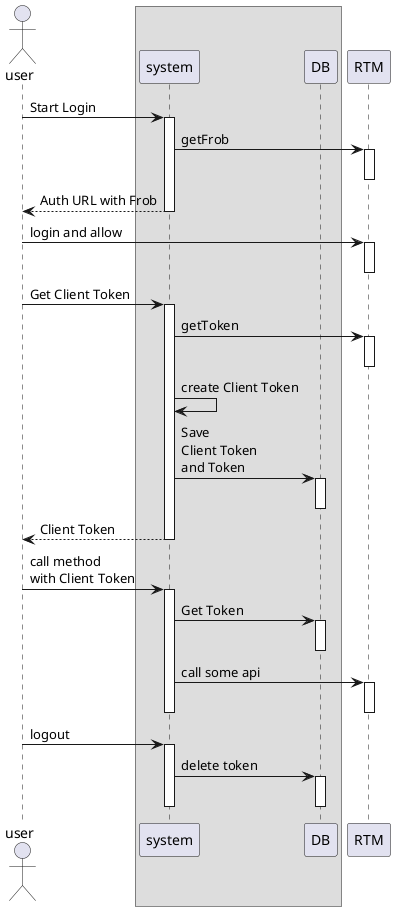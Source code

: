 @startuml
actor user
box
participant system
participant DB
end box
participant RTM

user -> system: Start Login
activate system
system -> RTM: getFrob
activate RTM
deactivate RTM
system --> user: Auth URL with Frob
deactivate system

user -> RTM: login and allow
activate RTM
deactivate RTM

user -> system: Get Client Token
activate system
system -> RTM: getToken
activate RTM
deactivate RTM
system -> system: create Client Token
system -> DB: Save \nClient Token \nand Token
activate DB
deactivate DB
system --> user: Client Token
deactivate system

user -> system: call method\nwith Client Token
activate system
system -> DB: Get Token
activate DB
deactivate DB
system -> RTM: call some api
activate RTM
deactivate RTM
deactivate system

user -> system: logout
activate system
system -> DB: delete token
activate DB
deactivate DB
deactivate system

@enduml